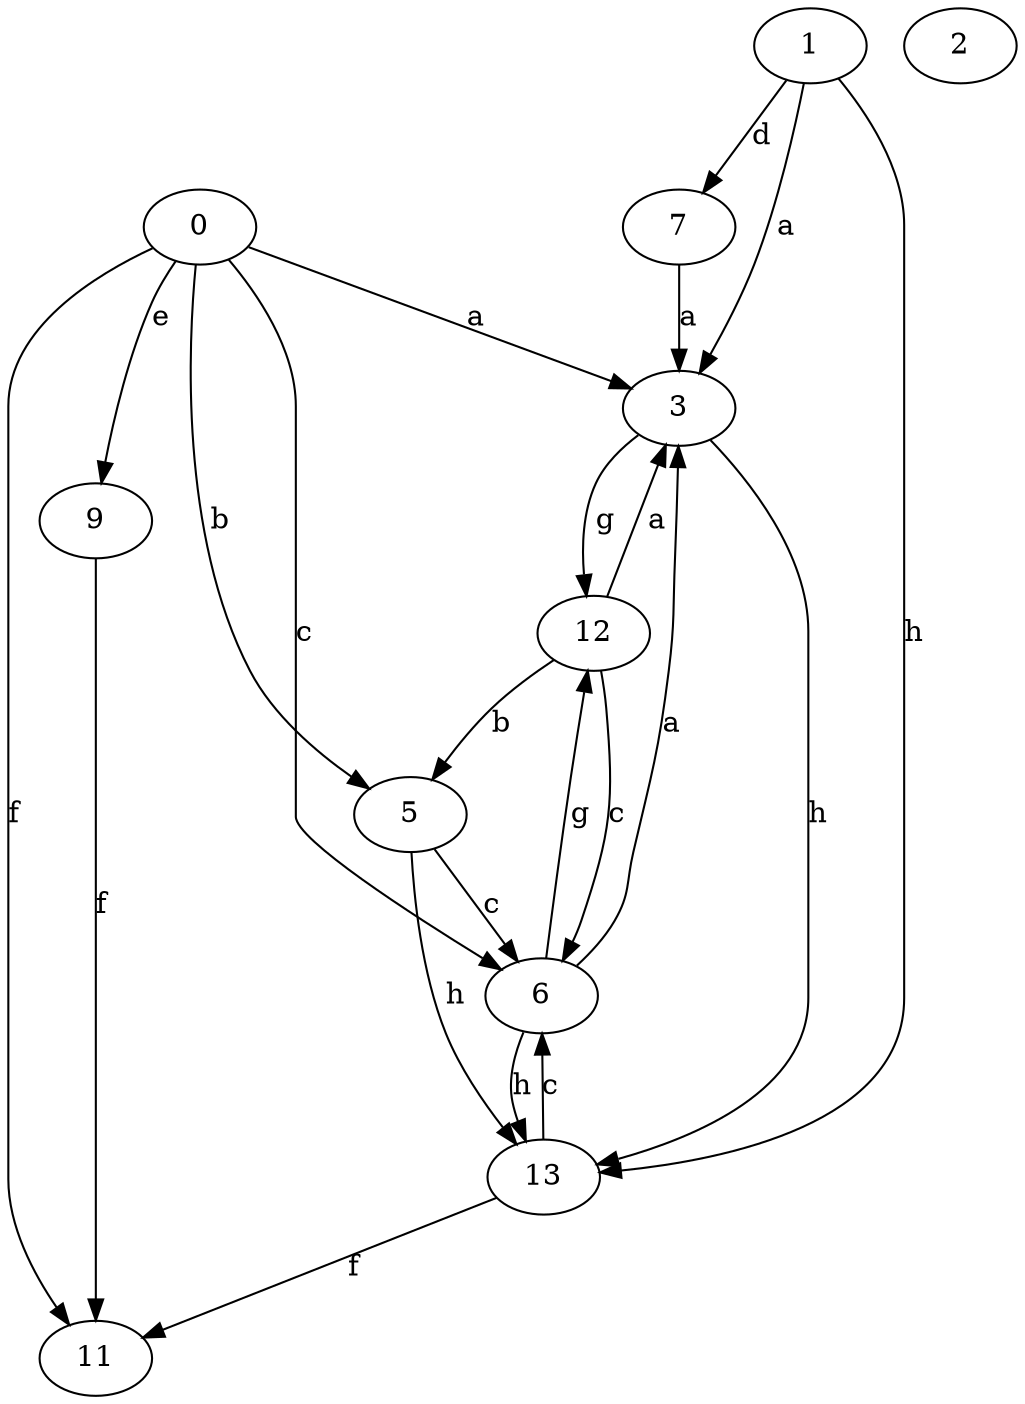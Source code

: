 strict digraph  {
3;
5;
0;
6;
7;
9;
11;
1;
12;
2;
13;
3 -> 12  [label=g];
3 -> 13  [label=h];
5 -> 6  [label=c];
5 -> 13  [label=h];
0 -> 3  [label=a];
0 -> 5  [label=b];
0 -> 6  [label=c];
0 -> 9  [label=e];
0 -> 11  [label=f];
6 -> 3  [label=a];
6 -> 12  [label=g];
6 -> 13  [label=h];
7 -> 3  [label=a];
9 -> 11  [label=f];
1 -> 3  [label=a];
1 -> 7  [label=d];
1 -> 13  [label=h];
12 -> 3  [label=a];
12 -> 5  [label=b];
12 -> 6  [label=c];
13 -> 6  [label=c];
13 -> 11  [label=f];
}
